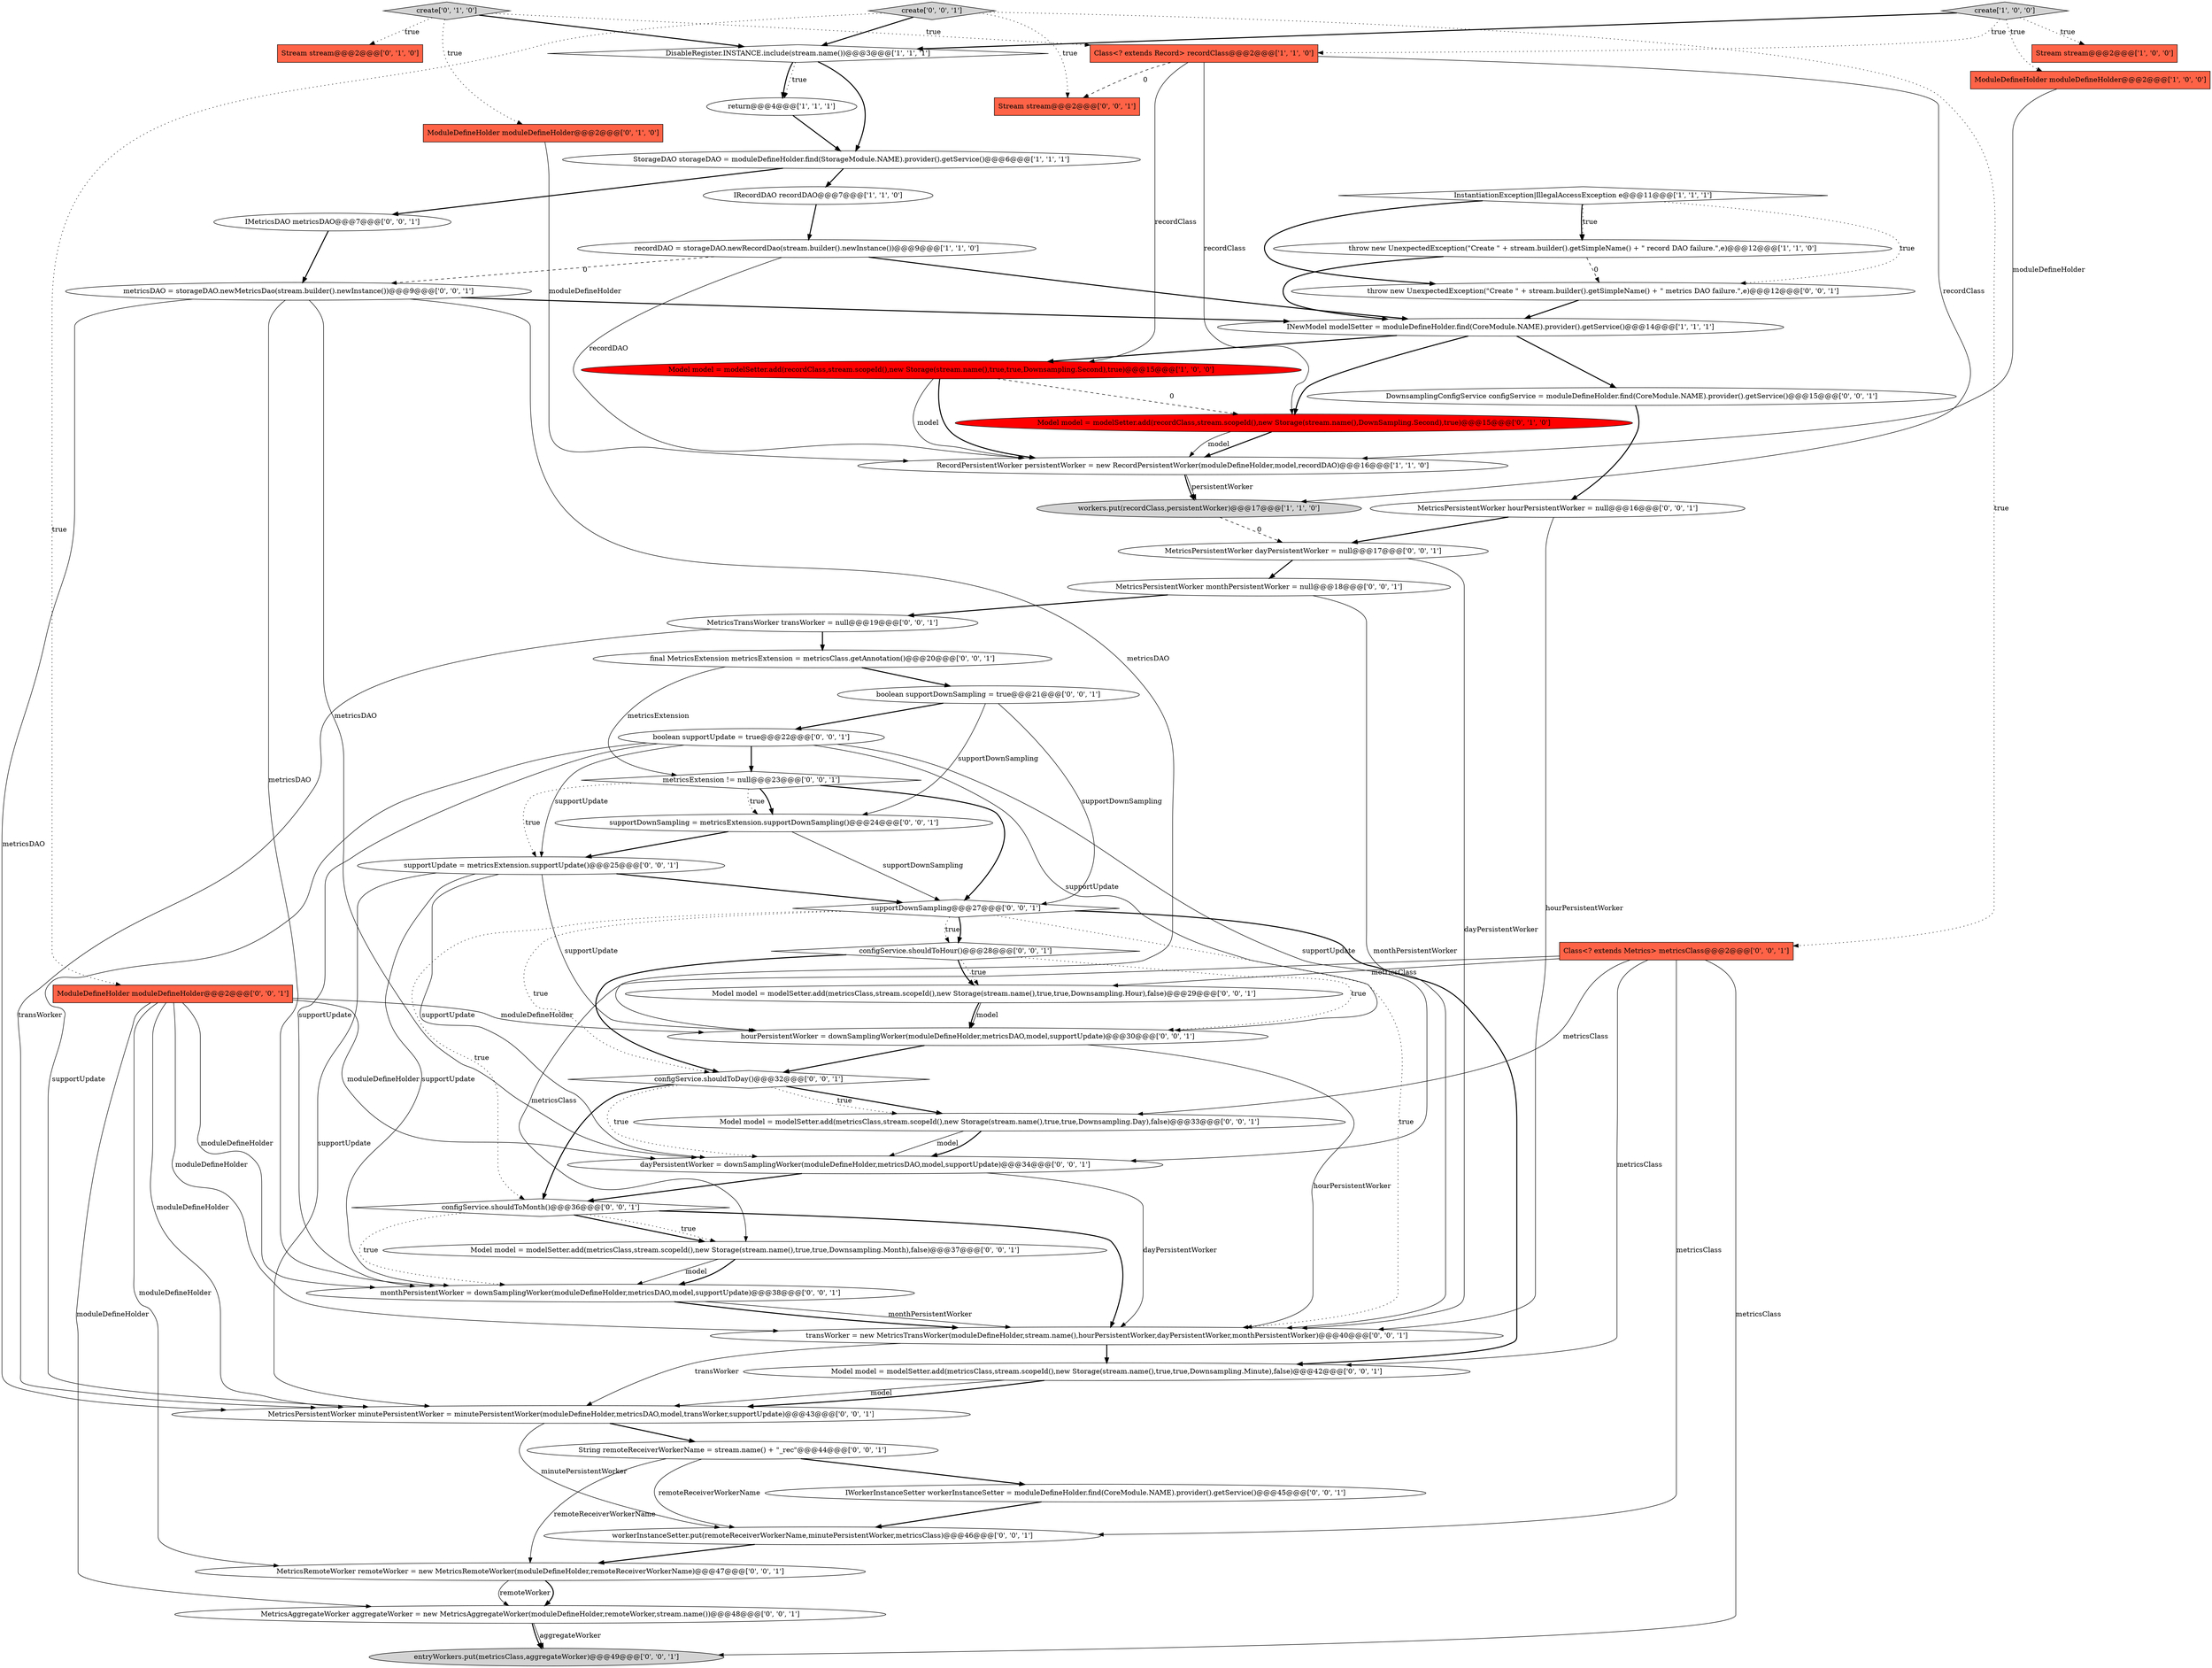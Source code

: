 digraph {
18 [style = filled, label = "create['0', '1', '0']", fillcolor = lightgray, shape = diamond image = "AAA0AAABBB2BBB"];
26 [style = filled, label = "ModuleDefineHolder moduleDefineHolder@@@2@@@['0', '0', '1']", fillcolor = tomato, shape = box image = "AAA0AAABBB3BBB"];
21 [style = filled, label = "Model model = modelSetter.add(metricsClass,stream.scopeId(),new Storage(stream.name(),true,true,Downsampling.Day),false)@@@33@@@['0', '0', '1']", fillcolor = white, shape = ellipse image = "AAA0AAABBB3BBB"];
54 [style = filled, label = "transWorker = new MetricsTransWorker(moduleDefineHolder,stream.name(),hourPersistentWorker,dayPersistentWorker,monthPersistentWorker)@@@40@@@['0', '0', '1']", fillcolor = white, shape = ellipse image = "AAA0AAABBB3BBB"];
42 [style = filled, label = "MetricsTransWorker transWorker = null@@@19@@@['0', '0', '1']", fillcolor = white, shape = ellipse image = "AAA0AAABBB3BBB"];
36 [style = filled, label = "Model model = modelSetter.add(metricsClass,stream.scopeId(),new Storage(stream.name(),true,true,Downsampling.Month),false)@@@37@@@['0', '0', '1']", fillcolor = white, shape = ellipse image = "AAA0AAABBB3BBB"];
8 [style = filled, label = "StorageDAO storageDAO = moduleDefineHolder.find(StorageModule.NAME).provider().getService()@@@6@@@['1', '1', '1']", fillcolor = white, shape = ellipse image = "AAA0AAABBB1BBB"];
53 [style = filled, label = "dayPersistentWorker = downSamplingWorker(moduleDefineHolder,metricsDAO,model,supportUpdate)@@@34@@@['0', '0', '1']", fillcolor = white, shape = ellipse image = "AAA0AAABBB3BBB"];
11 [style = filled, label = "Class<? extends Record> recordClass@@@2@@@['1', '1', '0']", fillcolor = tomato, shape = box image = "AAA0AAABBB1BBB"];
5 [style = filled, label = "recordDAO = storageDAO.newRecordDao(stream.builder().newInstance())@@@9@@@['1', '1', '0']", fillcolor = white, shape = ellipse image = "AAA0AAABBB1BBB"];
1 [style = filled, label = "IRecordDAO recordDAO@@@7@@@['1', '1', '0']", fillcolor = white, shape = ellipse image = "AAA0AAABBB1BBB"];
27 [style = filled, label = "hourPersistentWorker = downSamplingWorker(moduleDefineHolder,metricsDAO,model,supportUpdate)@@@30@@@['0', '0', '1']", fillcolor = white, shape = ellipse image = "AAA0AAABBB3BBB"];
50 [style = filled, label = "boolean supportDownSampling = true@@@21@@@['0', '0', '1']", fillcolor = white, shape = ellipse image = "AAA0AAABBB3BBB"];
49 [style = filled, label = "monthPersistentWorker = downSamplingWorker(moduleDefineHolder,metricsDAO,model,supportUpdate)@@@38@@@['0', '0', '1']", fillcolor = white, shape = ellipse image = "AAA0AAABBB3BBB"];
20 [style = filled, label = "MetricsPersistentWorker minutePersistentWorker = minutePersistentWorker(moduleDefineHolder,metricsDAO,model,transWorker,supportUpdate)@@@43@@@['0', '0', '1']", fillcolor = white, shape = ellipse image = "AAA0AAABBB3BBB"];
40 [style = filled, label = "workerInstanceSetter.put(remoteReceiverWorkerName,minutePersistentWorker,metricsClass)@@@46@@@['0', '0', '1']", fillcolor = white, shape = ellipse image = "AAA0AAABBB3BBB"];
51 [style = filled, label = "supportDownSampling@@@27@@@['0', '0', '1']", fillcolor = white, shape = diamond image = "AAA0AAABBB3BBB"];
3 [style = filled, label = "InstantiationException|IllegalAccessException e@@@11@@@['1', '1', '1']", fillcolor = white, shape = diamond image = "AAA0AAABBB1BBB"];
0 [style = filled, label = "ModuleDefineHolder moduleDefineHolder@@@2@@@['1', '0', '0']", fillcolor = tomato, shape = box image = "AAA0AAABBB1BBB"];
31 [style = filled, label = "configService.shouldToMonth()@@@36@@@['0', '0', '1']", fillcolor = white, shape = diamond image = "AAA0AAABBB3BBB"];
46 [style = filled, label = "Stream stream@@@2@@@['0', '0', '1']", fillcolor = tomato, shape = box image = "AAA0AAABBB3BBB"];
28 [style = filled, label = "MetricsPersistentWorker monthPersistentWorker = null@@@18@@@['0', '0', '1']", fillcolor = white, shape = ellipse image = "AAA0AAABBB3BBB"];
7 [style = filled, label = "Model model = modelSetter.add(recordClass,stream.scopeId(),new Storage(stream.name(),true,true,Downsampling.Second),true)@@@15@@@['1', '0', '0']", fillcolor = red, shape = ellipse image = "AAA1AAABBB1BBB"];
44 [style = filled, label = "create['0', '0', '1']", fillcolor = lightgray, shape = diamond image = "AAA0AAABBB3BBB"];
45 [style = filled, label = "IWorkerInstanceSetter workerInstanceSetter = moduleDefineHolder.find(CoreModule.NAME).provider().getService()@@@45@@@['0', '0', '1']", fillcolor = white, shape = ellipse image = "AAA0AAABBB3BBB"];
12 [style = filled, label = "throw new UnexpectedException(\"Create \" + stream.builder().getSimpleName() + \" record DAO failure.\",e)@@@12@@@['1', '1', '0']", fillcolor = white, shape = ellipse image = "AAA0AAABBB1BBB"];
9 [style = filled, label = "RecordPersistentWorker persistentWorker = new RecordPersistentWorker(moduleDefineHolder,model,recordDAO)@@@16@@@['1', '1', '0']", fillcolor = white, shape = ellipse image = "AAA0AAABBB1BBB"];
17 [style = filled, label = "Stream stream@@@2@@@['0', '1', '0']", fillcolor = tomato, shape = box image = "AAA0AAABBB2BBB"];
24 [style = filled, label = "IMetricsDAO metricsDAO@@@7@@@['0', '0', '1']", fillcolor = white, shape = ellipse image = "AAA0AAABBB3BBB"];
19 [style = filled, label = "final MetricsExtension metricsExtension = metricsClass.getAnnotation()@@@20@@@['0', '0', '1']", fillcolor = white, shape = ellipse image = "AAA0AAABBB3BBB"];
30 [style = filled, label = "throw new UnexpectedException(\"Create \" + stream.builder().getSimpleName() + \" metrics DAO failure.\",e)@@@12@@@['0', '0', '1']", fillcolor = white, shape = ellipse image = "AAA0AAABBB3BBB"];
6 [style = filled, label = "workers.put(recordClass,persistentWorker)@@@17@@@['1', '1', '0']", fillcolor = lightgray, shape = ellipse image = "AAA0AAABBB1BBB"];
43 [style = filled, label = "Model model = modelSetter.add(metricsClass,stream.scopeId(),new Storage(stream.name(),true,true,Downsampling.Minute),false)@@@42@@@['0', '0', '1']", fillcolor = white, shape = ellipse image = "AAA0AAABBB3BBB"];
47 [style = filled, label = "metricsExtension != null@@@23@@@['0', '0', '1']", fillcolor = white, shape = diamond image = "AAA0AAABBB3BBB"];
4 [style = filled, label = "Stream stream@@@2@@@['1', '0', '0']", fillcolor = tomato, shape = box image = "AAA0AAABBB1BBB"];
52 [style = filled, label = "entryWorkers.put(metricsClass,aggregateWorker)@@@49@@@['0', '0', '1']", fillcolor = lightgray, shape = ellipse image = "AAA0AAABBB3BBB"];
13 [style = filled, label = "create['1', '0', '0']", fillcolor = lightgray, shape = diamond image = "AAA0AAABBB1BBB"];
23 [style = filled, label = "String remoteReceiverWorkerName = stream.name() + \"_rec\"@@@44@@@['0', '0', '1']", fillcolor = white, shape = ellipse image = "AAA0AAABBB3BBB"];
25 [style = filled, label = "metricsDAO = storageDAO.newMetricsDao(stream.builder().newInstance())@@@9@@@['0', '0', '1']", fillcolor = white, shape = ellipse image = "AAA0AAABBB3BBB"];
34 [style = filled, label = "configService.shouldToHour()@@@28@@@['0', '0', '1']", fillcolor = white, shape = diamond image = "AAA0AAABBB3BBB"];
48 [style = filled, label = "supportDownSampling = metricsExtension.supportDownSampling()@@@24@@@['0', '0', '1']", fillcolor = white, shape = ellipse image = "AAA0AAABBB3BBB"];
37 [style = filled, label = "MetricsPersistentWorker dayPersistentWorker = null@@@17@@@['0', '0', '1']", fillcolor = white, shape = ellipse image = "AAA0AAABBB3BBB"];
38 [style = filled, label = "supportUpdate = metricsExtension.supportUpdate()@@@25@@@['0', '0', '1']", fillcolor = white, shape = ellipse image = "AAA0AAABBB3BBB"];
15 [style = filled, label = "Model model = modelSetter.add(recordClass,stream.scopeId(),new Storage(stream.name(),DownSampling.Second),true)@@@15@@@['0', '1', '0']", fillcolor = red, shape = ellipse image = "AAA1AAABBB2BBB"];
41 [style = filled, label = "Class<? extends Metrics> metricsClass@@@2@@@['0', '0', '1']", fillcolor = tomato, shape = box image = "AAA0AAABBB3BBB"];
32 [style = filled, label = "MetricsRemoteWorker remoteWorker = new MetricsRemoteWorker(moduleDefineHolder,remoteReceiverWorkerName)@@@47@@@['0', '0', '1']", fillcolor = white, shape = ellipse image = "AAA0AAABBB3BBB"];
39 [style = filled, label = "configService.shouldToDay()@@@32@@@['0', '0', '1']", fillcolor = white, shape = diamond image = "AAA0AAABBB3BBB"];
22 [style = filled, label = "Model model = modelSetter.add(metricsClass,stream.scopeId(),new Storage(stream.name(),true,true,Downsampling.Hour),false)@@@29@@@['0', '0', '1']", fillcolor = white, shape = ellipse image = "AAA0AAABBB3BBB"];
16 [style = filled, label = "ModuleDefineHolder moduleDefineHolder@@@2@@@['0', '1', '0']", fillcolor = tomato, shape = box image = "AAA0AAABBB2BBB"];
29 [style = filled, label = "boolean supportUpdate = true@@@22@@@['0', '0', '1']", fillcolor = white, shape = ellipse image = "AAA0AAABBB3BBB"];
35 [style = filled, label = "MetricsAggregateWorker aggregateWorker = new MetricsAggregateWorker(moduleDefineHolder,remoteWorker,stream.name())@@@48@@@['0', '0', '1']", fillcolor = white, shape = ellipse image = "AAA0AAABBB3BBB"];
33 [style = filled, label = "MetricsPersistentWorker hourPersistentWorker = null@@@16@@@['0', '0', '1']", fillcolor = white, shape = ellipse image = "AAA0AAABBB3BBB"];
10 [style = filled, label = "return@@@4@@@['1', '1', '1']", fillcolor = white, shape = ellipse image = "AAA0AAABBB1BBB"];
2 [style = filled, label = "INewModel modelSetter = moduleDefineHolder.find(CoreModule.NAME).provider().getService()@@@14@@@['1', '1', '1']", fillcolor = white, shape = ellipse image = "AAA0AAABBB1BBB"];
14 [style = filled, label = "DisableRegister.INSTANCE.include(stream.name())@@@3@@@['1', '1', '1']", fillcolor = white, shape = diamond image = "AAA0AAABBB1BBB"];
55 [style = filled, label = "DownsamplingConfigService configService = moduleDefineHolder.find(CoreModule.NAME).provider().getService()@@@15@@@['0', '0', '1']", fillcolor = white, shape = ellipse image = "AAA0AAABBB3BBB"];
1->5 [style = bold, label=""];
38->49 [style = solid, label="supportUpdate"];
32->35 [style = bold, label=""];
38->53 [style = solid, label="supportUpdate"];
51->31 [style = dotted, label="true"];
37->28 [style = bold, label=""];
23->45 [style = bold, label=""];
0->9 [style = solid, label="moduleDefineHolder"];
32->35 [style = solid, label="remoteWorker"];
27->54 [style = solid, label="hourPersistentWorker"];
38->51 [style = bold, label=""];
26->27 [style = solid, label="moduleDefineHolder"];
5->25 [style = dashed, label="0"];
5->9 [style = solid, label="recordDAO"];
9->6 [style = bold, label=""];
36->49 [style = solid, label="model"];
16->9 [style = solid, label="moduleDefineHolder"];
8->1 [style = bold, label=""];
7->9 [style = bold, label=""];
12->2 [style = bold, label=""];
34->27 [style = dotted, label="true"];
10->8 [style = bold, label=""];
39->31 [style = bold, label=""];
41->36 [style = solid, label="metricsClass"];
41->52 [style = solid, label="metricsClass"];
25->53 [style = solid, label="metricsDAO"];
2->15 [style = bold, label=""];
47->51 [style = bold, label=""];
7->15 [style = dashed, label="0"];
41->40 [style = solid, label="metricsClass"];
26->49 [style = solid, label="moduleDefineHolder"];
11->46 [style = dashed, label="0"];
28->42 [style = bold, label=""];
51->54 [style = dotted, label="true"];
3->30 [style = bold, label=""];
13->14 [style = bold, label=""];
35->52 [style = solid, label="aggregateWorker"];
13->4 [style = dotted, label="true"];
42->19 [style = bold, label=""];
29->47 [style = bold, label=""];
29->53 [style = solid, label="supportUpdate"];
50->29 [style = bold, label=""];
49->54 [style = solid, label="monthPersistentWorker"];
51->34 [style = dotted, label="true"];
47->48 [style = bold, label=""];
18->16 [style = dotted, label="true"];
39->53 [style = dotted, label="true"];
44->46 [style = dotted, label="true"];
41->43 [style = solid, label="metricsClass"];
14->10 [style = bold, label=""];
3->30 [style = dotted, label="true"];
44->26 [style = dotted, label="true"];
31->49 [style = dotted, label="true"];
12->30 [style = dashed, label="0"];
23->32 [style = solid, label="remoteReceiverWorkerName"];
6->37 [style = dashed, label="0"];
25->2 [style = bold, label=""];
35->52 [style = bold, label=""];
43->20 [style = solid, label="model"];
25->20 [style = solid, label="metricsDAO"];
29->27 [style = solid, label="supportUpdate"];
18->11 [style = dotted, label="true"];
34->22 [style = dotted, label="true"];
20->23 [style = bold, label=""];
13->0 [style = dotted, label="true"];
15->9 [style = bold, label=""];
36->49 [style = bold, label=""];
15->9 [style = solid, label="model"];
21->53 [style = solid, label="model"];
53->54 [style = solid, label="dayPersistentWorker"];
14->8 [style = bold, label=""];
18->17 [style = dotted, label="true"];
47->38 [style = dotted, label="true"];
49->54 [style = bold, label=""];
37->54 [style = solid, label="dayPersistentWorker"];
2->55 [style = bold, label=""];
8->24 [style = bold, label=""];
7->9 [style = solid, label="model"];
47->48 [style = dotted, label="true"];
26->35 [style = solid, label="moduleDefineHolder"];
11->15 [style = solid, label="recordClass"];
54->43 [style = bold, label=""];
26->20 [style = solid, label="moduleDefineHolder"];
51->39 [style = dotted, label="true"];
43->20 [style = bold, label=""];
26->53 [style = solid, label="moduleDefineHolder"];
29->20 [style = solid, label="supportUpdate"];
31->36 [style = bold, label=""];
42->20 [style = solid, label="transWorker"];
19->50 [style = bold, label=""];
3->12 [style = bold, label=""];
44->14 [style = bold, label=""];
26->32 [style = solid, label="moduleDefineHolder"];
28->54 [style = solid, label="monthPersistentWorker"];
39->21 [style = bold, label=""];
27->39 [style = bold, label=""];
50->48 [style = solid, label="supportDownSampling"];
25->49 [style = solid, label="metricsDAO"];
24->25 [style = bold, label=""];
11->6 [style = solid, label="recordClass"];
34->39 [style = bold, label=""];
40->32 [style = bold, label=""];
38->20 [style = solid, label="supportUpdate"];
20->40 [style = solid, label="minutePersistentWorker"];
33->54 [style = solid, label="hourPersistentWorker"];
13->11 [style = dotted, label="true"];
51->43 [style = bold, label=""];
33->37 [style = bold, label=""];
31->54 [style = bold, label=""];
45->40 [style = bold, label=""];
26->54 [style = solid, label="moduleDefineHolder"];
22->27 [style = solid, label="model"];
39->21 [style = dotted, label="true"];
29->49 [style = solid, label="supportUpdate"];
25->27 [style = solid, label="metricsDAO"];
23->40 [style = solid, label="remoteReceiverWorkerName"];
53->31 [style = bold, label=""];
14->10 [style = dotted, label="true"];
34->22 [style = bold, label=""];
5->2 [style = bold, label=""];
29->38 [style = solid, label="supportUpdate"];
48->38 [style = bold, label=""];
41->21 [style = solid, label="metricsClass"];
22->27 [style = bold, label=""];
38->27 [style = solid, label="supportUpdate"];
55->33 [style = bold, label=""];
3->12 [style = dotted, label="true"];
9->6 [style = solid, label="persistentWorker"];
50->51 [style = solid, label="supportDownSampling"];
48->51 [style = solid, label="supportDownSampling"];
19->47 [style = solid, label="metricsExtension"];
11->7 [style = solid, label="recordClass"];
2->7 [style = bold, label=""];
51->34 [style = bold, label=""];
30->2 [style = bold, label=""];
41->22 [style = solid, label="metricsClass"];
18->14 [style = bold, label=""];
54->20 [style = solid, label="transWorker"];
31->36 [style = dotted, label="true"];
44->41 [style = dotted, label="true"];
21->53 [style = bold, label=""];
}
